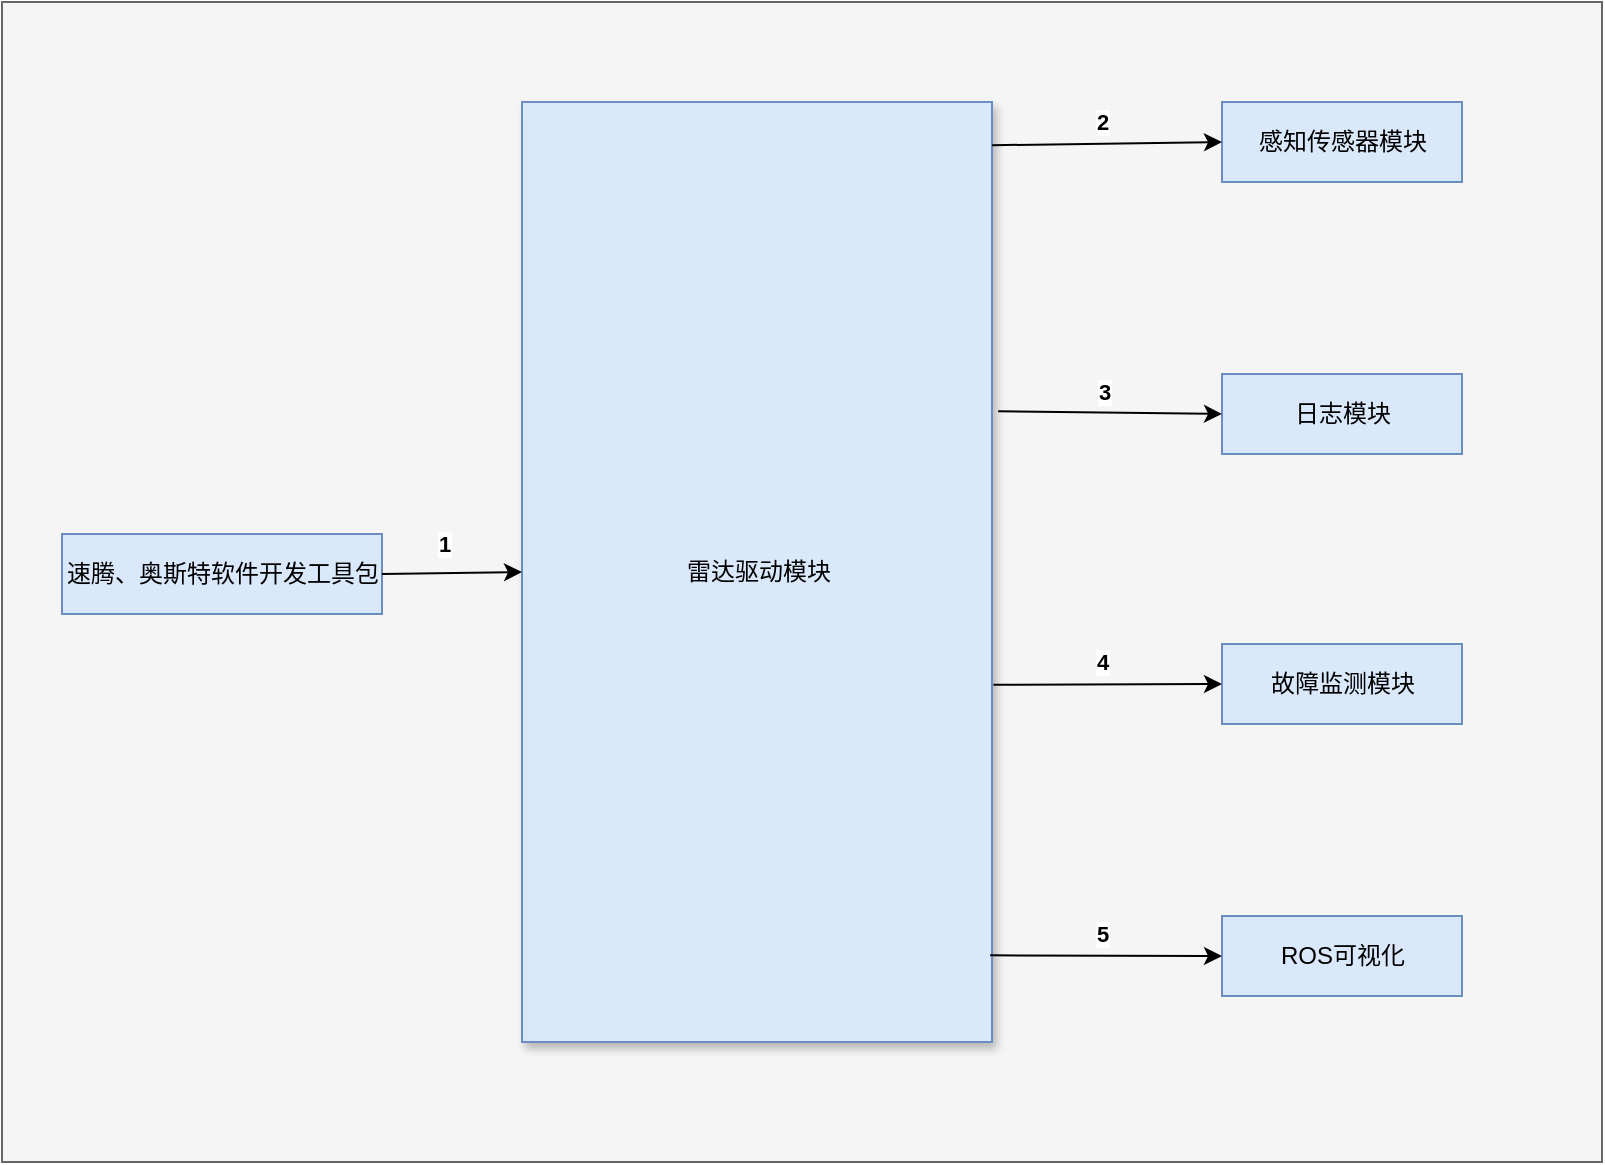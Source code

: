 <mxfile version="22.1.21" type="github">
  <diagram name="第 1 页" id="GVdCaFOaMtBOX9d3o0DQ">
    <mxGraphModel dx="1050" dy="565" grid="1" gridSize="10" guides="1" tooltips="1" connect="1" arrows="1" fold="1" page="1" pageScale="1" pageWidth="1920" pageHeight="1200" math="0" shadow="0">
      <root>
        <mxCell id="0" />
        <mxCell id="1" parent="0" />
        <mxCell id="ovQgp5x5YtPKfkYwYnp0-1" value="" style="rounded=0;whiteSpace=wrap;html=1;fillColor=#f5f5f5;fontColor=#333333;strokeColor=#666666;" parent="1" vertex="1">
          <mxGeometry x="300" y="110" width="800" height="580" as="geometry" />
        </mxCell>
        <mxCell id="ovQgp5x5YtPKfkYwYnp0-2" value="雷达驱动模块" style="html=1;fillColor=#dae8fc;strokeColor=#6c8ebf;shadow=1;rounded=0;glass=0;sketch=0;" parent="1" vertex="1">
          <mxGeometry x="560" y="160" width="235" height="470" as="geometry" />
        </mxCell>
        <mxCell id="ovQgp5x5YtPKfkYwYnp0-3" value="速腾、奥斯特软件开发工具包" style="html=1;fillColor=#dae8fc;strokeColor=#6c8ebf;fontStyle=0" parent="1" vertex="1">
          <mxGeometry x="330" y="376" width="160" height="40" as="geometry" />
        </mxCell>
        <mxCell id="ovQgp5x5YtPKfkYwYnp0-35" value="" style="endArrow=classic;html=1;rounded=0;exitX=1;exitY=0.5;exitDx=0;exitDy=0;entryX=0;entryY=0.5;entryDx=0;entryDy=0;" parent="1" source="ovQgp5x5YtPKfkYwYnp0-3" target="ovQgp5x5YtPKfkYwYnp0-2" edge="1">
          <mxGeometry width="50" height="50" relative="1" as="geometry">
            <mxPoint x="480" y="394.77" as="sourcePoint" />
            <mxPoint x="550" y="394.58" as="targetPoint" />
          </mxGeometry>
        </mxCell>
        <mxCell id="ovQgp5x5YtPKfkYwYnp0-36" value="1" style="edgeLabel;html=1;align=center;verticalAlign=middle;resizable=0;points=[];fontStyle=1" parent="ovQgp5x5YtPKfkYwYnp0-35" vertex="1" connectable="0">
          <mxGeometry x="0.353" relative="1" as="geometry">
            <mxPoint x="-17" y="-15" as="offset" />
          </mxGeometry>
        </mxCell>
        <mxCell id="ovQgp5x5YtPKfkYwYnp0-37" value="日志模块" style="html=1;fillColor=#dae8fc;strokeColor=#6c8ebf;" parent="1" vertex="1">
          <mxGeometry x="910" y="296" width="120" height="40" as="geometry" />
        </mxCell>
        <mxCell id="ovQgp5x5YtPKfkYwYnp0-38" value="故障监测模块" style="html=1;fillColor=#dae8fc;strokeColor=#6c8ebf;" parent="1" vertex="1">
          <mxGeometry x="910" y="431" width="120" height="40" as="geometry" />
        </mxCell>
        <mxCell id="ovQgp5x5YtPKfkYwYnp0-39" value="ROS可视化" style="html=1;fillColor=#dae8fc;strokeColor=#6c8ebf;" parent="1" vertex="1">
          <mxGeometry x="910" y="567" width="120" height="40" as="geometry" />
        </mxCell>
        <mxCell id="ovQgp5x5YtPKfkYwYnp0-54" value="感知传感器模块" style="html=1;fillColor=#dae8fc;strokeColor=#6c8ebf;" parent="1" vertex="1">
          <mxGeometry x="910" y="160" width="120" height="40" as="geometry" />
        </mxCell>
        <mxCell id="ovQgp5x5YtPKfkYwYnp0-62" value="" style="endArrow=classic;html=1;rounded=0;exitX=1;exitY=0.046;exitDx=0;exitDy=0;exitPerimeter=0;entryX=0;entryY=0.5;entryDx=0;entryDy=0;" parent="1" source="ovQgp5x5YtPKfkYwYnp0-2" target="ovQgp5x5YtPKfkYwYnp0-54" edge="1">
          <mxGeometry width="50" height="50" relative="1" as="geometry">
            <mxPoint x="830" y="230" as="sourcePoint" />
            <mxPoint x="880" y="180" as="targetPoint" />
          </mxGeometry>
        </mxCell>
        <mxCell id="ovQgp5x5YtPKfkYwYnp0-63" value="2" style="edgeLabel;html=1;align=center;verticalAlign=middle;resizable=0;points=[];fontStyle=1" parent="ovQgp5x5YtPKfkYwYnp0-62" vertex="1" connectable="0">
          <mxGeometry x="0.289" y="-3" relative="1" as="geometry">
            <mxPoint x="-19" y="-14" as="offset" />
          </mxGeometry>
        </mxCell>
        <mxCell id="ovQgp5x5YtPKfkYwYnp0-64" value="" style="endArrow=classic;html=1;rounded=0;exitX=1.013;exitY=0.329;exitDx=0;exitDy=0;exitPerimeter=0;entryX=0;entryY=0.5;entryDx=0;entryDy=0;" parent="1" source="ovQgp5x5YtPKfkYwYnp0-2" target="ovQgp5x5YtPKfkYwYnp0-37" edge="1">
          <mxGeometry width="50" height="50" relative="1" as="geometry">
            <mxPoint x="805" y="192" as="sourcePoint" />
            <mxPoint x="920" y="190" as="targetPoint" />
          </mxGeometry>
        </mxCell>
        <mxCell id="ovQgp5x5YtPKfkYwYnp0-65" value="3" style="edgeLabel;html=1;align=center;verticalAlign=middle;resizable=0;points=[];fontStyle=1" parent="ovQgp5x5YtPKfkYwYnp0-64" vertex="1" connectable="0">
          <mxGeometry x="0.289" y="-3" relative="1" as="geometry">
            <mxPoint x="-19" y="-14" as="offset" />
          </mxGeometry>
        </mxCell>
        <mxCell id="ovQgp5x5YtPKfkYwYnp0-66" value="" style="endArrow=classic;html=1;rounded=0;exitX=1.003;exitY=0.62;exitDx=0;exitDy=0;exitPerimeter=0;entryX=0;entryY=0.5;entryDx=0;entryDy=0;" parent="1" source="ovQgp5x5YtPKfkYwYnp0-2" target="ovQgp5x5YtPKfkYwYnp0-38" edge="1">
          <mxGeometry width="50" height="50" relative="1" as="geometry">
            <mxPoint x="795" y="302.5" as="sourcePoint" />
            <mxPoint x="910" y="303.5" as="targetPoint" />
          </mxGeometry>
        </mxCell>
        <mxCell id="ovQgp5x5YtPKfkYwYnp0-67" value="4" style="edgeLabel;html=1;align=center;verticalAlign=middle;resizable=0;points=[];fontStyle=1" parent="ovQgp5x5YtPKfkYwYnp0-66" vertex="1" connectable="0">
          <mxGeometry x="0.289" y="-3" relative="1" as="geometry">
            <mxPoint x="-19" y="-14" as="offset" />
          </mxGeometry>
        </mxCell>
        <mxCell id="ovQgp5x5YtPKfkYwYnp0-68" value="" style="endArrow=classic;html=1;rounded=0;exitX=0.996;exitY=0.578;exitDx=0;exitDy=0;exitPerimeter=0;entryX=0;entryY=0.5;entryDx=0;entryDy=0;" parent="1" target="ovQgp5x5YtPKfkYwYnp0-39" edge="1">
          <mxGeometry width="50" height="50" relative="1" as="geometry">
            <mxPoint x="794.06" y="586.66" as="sourcePoint" />
            <mxPoint x="910" y="519.5" as="targetPoint" />
          </mxGeometry>
        </mxCell>
        <mxCell id="ovQgp5x5YtPKfkYwYnp0-69" value="5" style="edgeLabel;html=1;align=center;verticalAlign=middle;resizable=0;points=[];fontStyle=1" parent="ovQgp5x5YtPKfkYwYnp0-68" vertex="1" connectable="0">
          <mxGeometry x="0.289" y="-3" relative="1" as="geometry">
            <mxPoint x="-19" y="-14" as="offset" />
          </mxGeometry>
        </mxCell>
      </root>
    </mxGraphModel>
  </diagram>
</mxfile>
